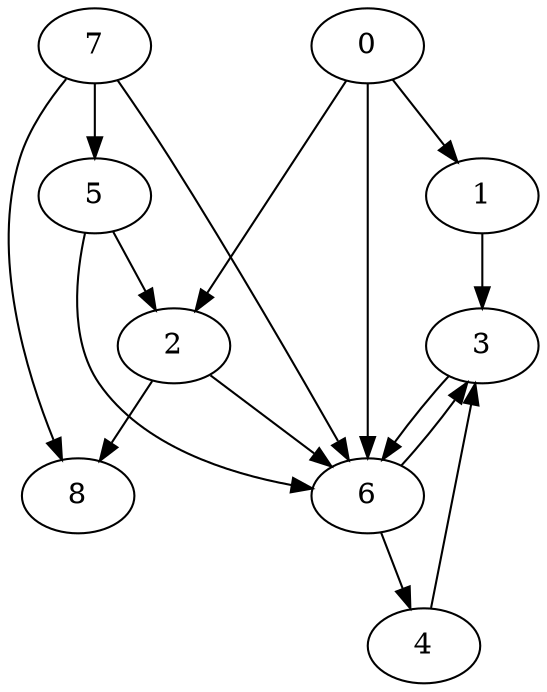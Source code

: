 digraph G1{
    0 -> 1
    0 -> 6
    0 -> 2
    1 -> 3
    3 -> 6
    6 -> 3
    6 -> 4
    4 -> 3
    2 -> 6
    5 -> 2
    5 -> 6
    2 -> 8
    7 -> 6
    7 -> 5
    7 -> 8
}
    
